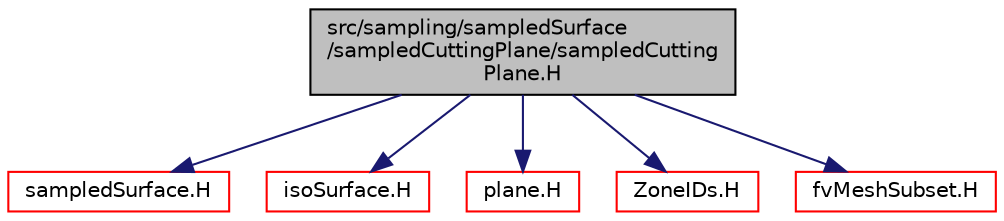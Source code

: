 digraph "src/sampling/sampledSurface/sampledCuttingPlane/sampledCuttingPlane.H"
{
  bgcolor="transparent";
  edge [fontname="Helvetica",fontsize="10",labelfontname="Helvetica",labelfontsize="10"];
  node [fontname="Helvetica",fontsize="10",shape=record];
  Node1 [label="src/sampling/sampledSurface\l/sampledCuttingPlane/sampledCutting\lPlane.H",height=0.2,width=0.4,color="black", fillcolor="grey75", style="filled", fontcolor="black"];
  Node1 -> Node2 [color="midnightblue",fontsize="10",style="solid",fontname="Helvetica"];
  Node2 [label="sampledSurface.H",height=0.2,width=0.4,color="red",URL="$a09970.html"];
  Node1 -> Node3 [color="midnightblue",fontsize="10",style="solid",fontname="Helvetica"];
  Node3 [label="isoSurface.H",height=0.2,width=0.4,color="red",URL="$a09946.html"];
  Node1 -> Node4 [color="midnightblue",fontsize="10",style="solid",fontname="Helvetica"];
  Node4 [label="plane.H",height=0.2,width=0.4,color="red",URL="$a08906.html"];
  Node1 -> Node5 [color="midnightblue",fontsize="10",style="solid",fontname="Helvetica"];
  Node5 [label="ZoneIDs.H",height=0.2,width=0.4,color="red",URL="$a08603.html"];
  Node1 -> Node6 [color="midnightblue",fontsize="10",style="solid",fontname="Helvetica"];
  Node6 [label="fvMeshSubset.H",height=0.2,width=0.4,color="red",URL="$a06008.html"];
}
